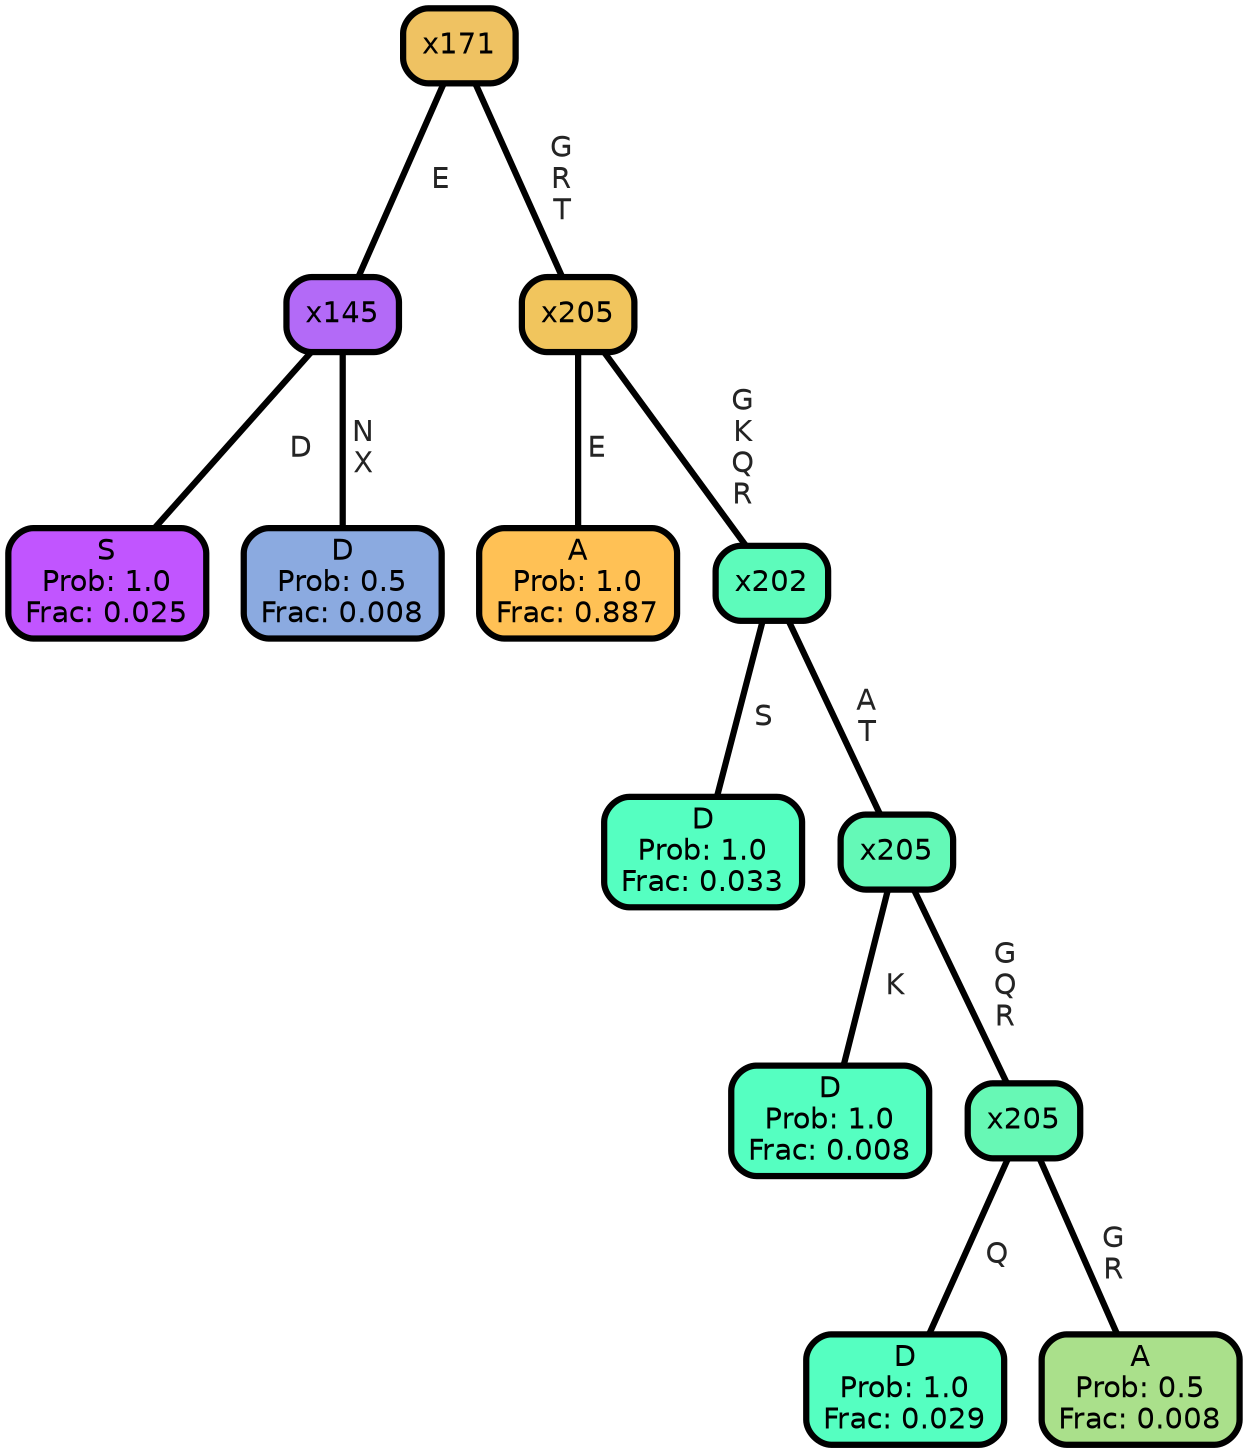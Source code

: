 graph Tree {
node [shape=box, style="filled, rounded",color="black",penwidth="3",fontcolor="black",                 fontname=helvetica] ;
graph [ranksep="0 equally", splines=straight,                 bgcolor=transparent, dpi=200] ;
edge [fontname=helvetica, fontweight=bold,fontcolor=grey14,color=black] ;
0 [label="S
Prob: 1.0
Frac: 0.025", fillcolor="#c155ff"] ;
1 [label="x145", fillcolor="#b36af7"] ;
2 [label="D
Prob: 0.5
Frac: 0.008", fillcolor="#8baae0"] ;
3 [label="x171", fillcolor="#efc262"] ;
4 [label="A
Prob: 1.0
Frac: 0.887", fillcolor="#ffc155"] ;
5 [label="x205", fillcolor="#f1c55d"] ;
6 [label="D
Prob: 1.0
Frac: 0.033", fillcolor="#55ffc1"] ;
7 [label="x202", fillcolor="#5dfbbb"] ;
8 [label="D
Prob: 1.0
Frac: 0.008", fillcolor="#55ffc1"] ;
9 [label="x205", fillcolor="#64f9b7"] ;
10 [label="D
Prob: 1.0
Frac: 0.029", fillcolor="#55ffc1"] ;
11 [label="x205", fillcolor="#67f8b5"] ;
12 [label="A
Prob: 0.5
Frac: 0.008", fillcolor="#aae08b"] ;
1 -- 0 [label=" D",penwidth=3] ;
1 -- 2 [label=" N\n X",penwidth=3] ;
3 -- 1 [label=" E",penwidth=3] ;
3 -- 5 [label=" G\n R\n T",penwidth=3] ;
5 -- 4 [label=" E",penwidth=3] ;
5 -- 7 [label=" G\n K\n Q\n R",penwidth=3] ;
7 -- 6 [label=" S",penwidth=3] ;
7 -- 9 [label=" A\n T",penwidth=3] ;
9 -- 8 [label=" K",penwidth=3] ;
9 -- 11 [label=" G\n Q\n R",penwidth=3] ;
11 -- 10 [label=" Q",penwidth=3] ;
11 -- 12 [label=" G\n R",penwidth=3] ;
{rank = same;}}